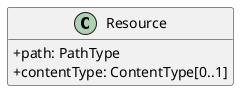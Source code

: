 @startuml
skinparam classAttributeIconSize 0
hide methods

class Resource {
  +path: PathType 
  +contentType: ContentType[0..1] 
}
@enduml